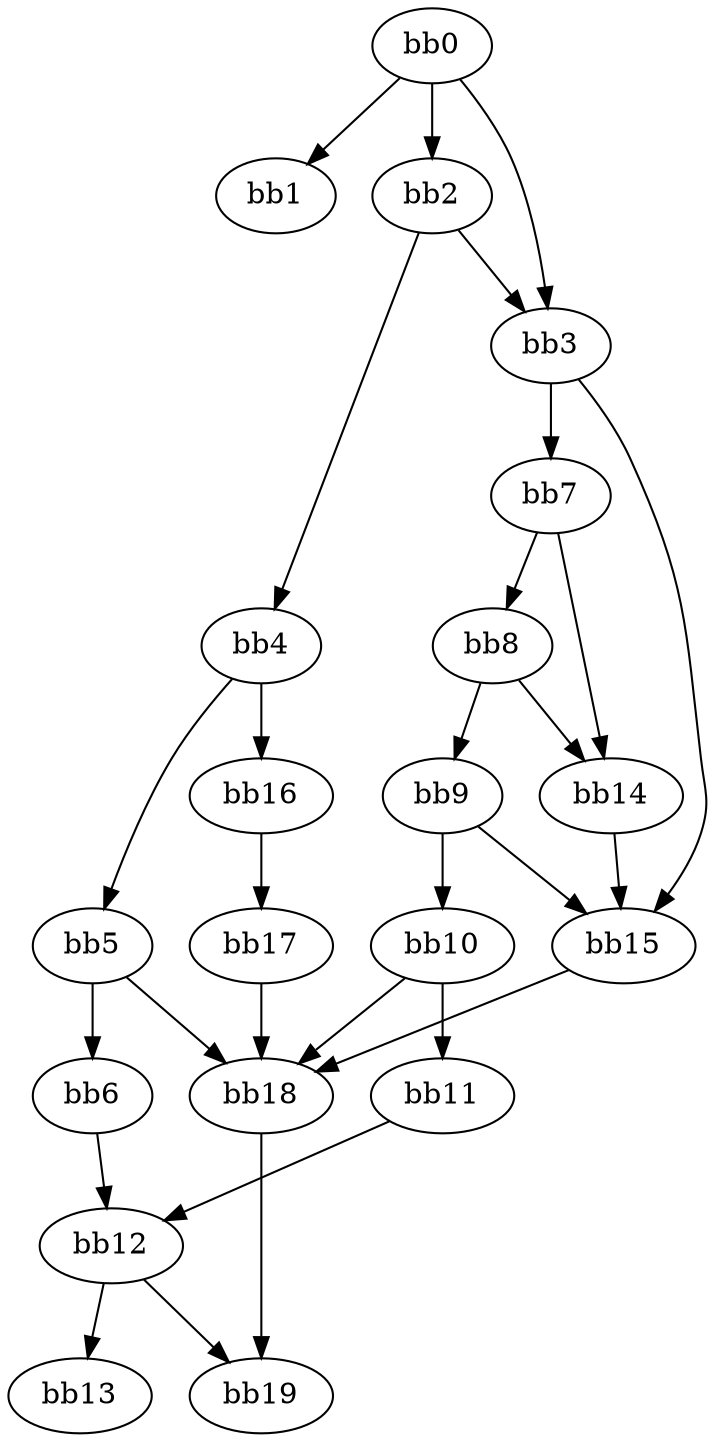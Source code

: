 digraph {
    0 [ label = "bb0\l" ]
    1 [ label = "bb1\l" ]
    2 [ label = "bb2\l" ]
    3 [ label = "bb3\l" ]
    4 [ label = "bb4\l" ]
    5 [ label = "bb5\l" ]
    6 [ label = "bb6\l" ]
    7 [ label = "bb7\l" ]
    8 [ label = "bb8\l" ]
    9 [ label = "bb9\l" ]
    10 [ label = "bb10\l" ]
    11 [ label = "bb11\l" ]
    12 [ label = "bb12\l" ]
    13 [ label = "bb13\l" ]
    14 [ label = "bb14\l" ]
    15 [ label = "bb15\l" ]
    16 [ label = "bb16\l" ]
    17 [ label = "bb17\l" ]
    18 [ label = "bb18\l" ]
    19 [ label = "bb19\l" ]
    0 -> 1 [ ]
    0 -> 2 [ ]
    0 -> 3 [ ]
    2 -> 3 [ ]
    2 -> 4 [ ]
    3 -> 7 [ ]
    3 -> 15 [ ]
    4 -> 5 [ ]
    4 -> 16 [ ]
    5 -> 6 [ ]
    5 -> 18 [ ]
    6 -> 12 [ ]
    7 -> 8 [ ]
    7 -> 14 [ ]
    8 -> 9 [ ]
    8 -> 14 [ ]
    9 -> 10 [ ]
    9 -> 15 [ ]
    10 -> 11 [ ]
    10 -> 18 [ ]
    11 -> 12 [ ]
    12 -> 13 [ ]
    12 -> 19 [ ]
    14 -> 15 [ ]
    15 -> 18 [ ]
    16 -> 17 [ ]
    17 -> 18 [ ]
    18 -> 19 [ ]
}

